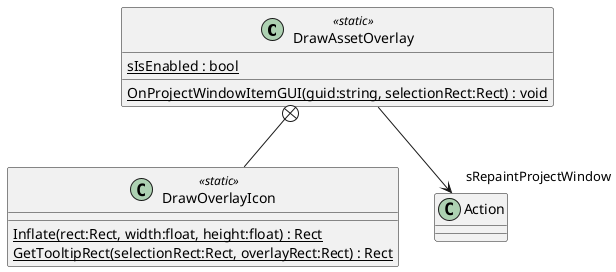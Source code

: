 @startuml
class DrawAssetOverlay <<static>> {
    {static} OnProjectWindowItemGUI(guid:string, selectionRect:Rect) : void
    {static} sIsEnabled : bool
}
class DrawOverlayIcon <<static>> {
    {static} Inflate(rect:Rect, width:float, height:float) : Rect
    {static} GetTooltipRect(selectionRect:Rect, overlayRect:Rect) : Rect
}
DrawAssetOverlay --> "sRepaintProjectWindow" Action
DrawAssetOverlay +-- DrawOverlayIcon
@enduml

